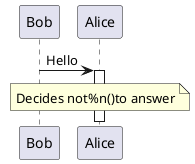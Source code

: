 {
  "sha1": "e3j1ybkgfyfkl70nye4w4eg47tic4ff",
  "insertion": {
    "when": "2024-06-01T09:03:03.830Z",
    "url": "http://forum.plantuml.net/3756",
    "user": "plantuml@gmail.com"
  }
}
@startuml
!pragma teoz true
participant Bob
participant Alice
Bob -> Alice : Hello
activate Alice
note over Alice : Decides not%n()to answer
deactivate Alice
@enduml
